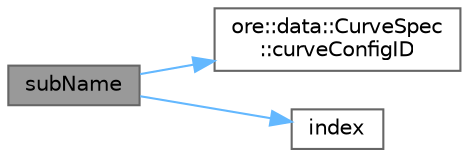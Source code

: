 digraph "subName"
{
 // INTERACTIVE_SVG=YES
 // LATEX_PDF_SIZE
  bgcolor="transparent";
  edge [fontname=Helvetica,fontsize=10,labelfontname=Helvetica,labelfontsize=10];
  node [fontname=Helvetica,fontsize=10,shape=box,height=0.2,width=0.4];
  rankdir="LR";
  Node1 [label="subName",height=0.2,width=0.4,color="gray40", fillcolor="grey60", style="filled", fontcolor="black",tooltip=" "];
  Node1 -> Node2 [color="steelblue1",style="solid"];
  Node2 [label="ore::data::CurveSpec\l::curveConfigID",height=0.2,width=0.4,color="grey40", fillcolor="white", style="filled",URL="$classore_1_1data_1_1_curve_spec.html#a15e57a287887def554123ab18355c33c",tooltip=" "];
  Node1 -> Node3 [color="steelblue1",style="solid"];
  Node3 [label="index",height=0.2,width=0.4,color="grey40", fillcolor="white", style="filled",URL="$classore_1_1data_1_1_inflation_cap_floor_volatility_curve_spec.html#a4700fb765ba38569b24b6cb25d358d7a",tooltip=" "];
}
